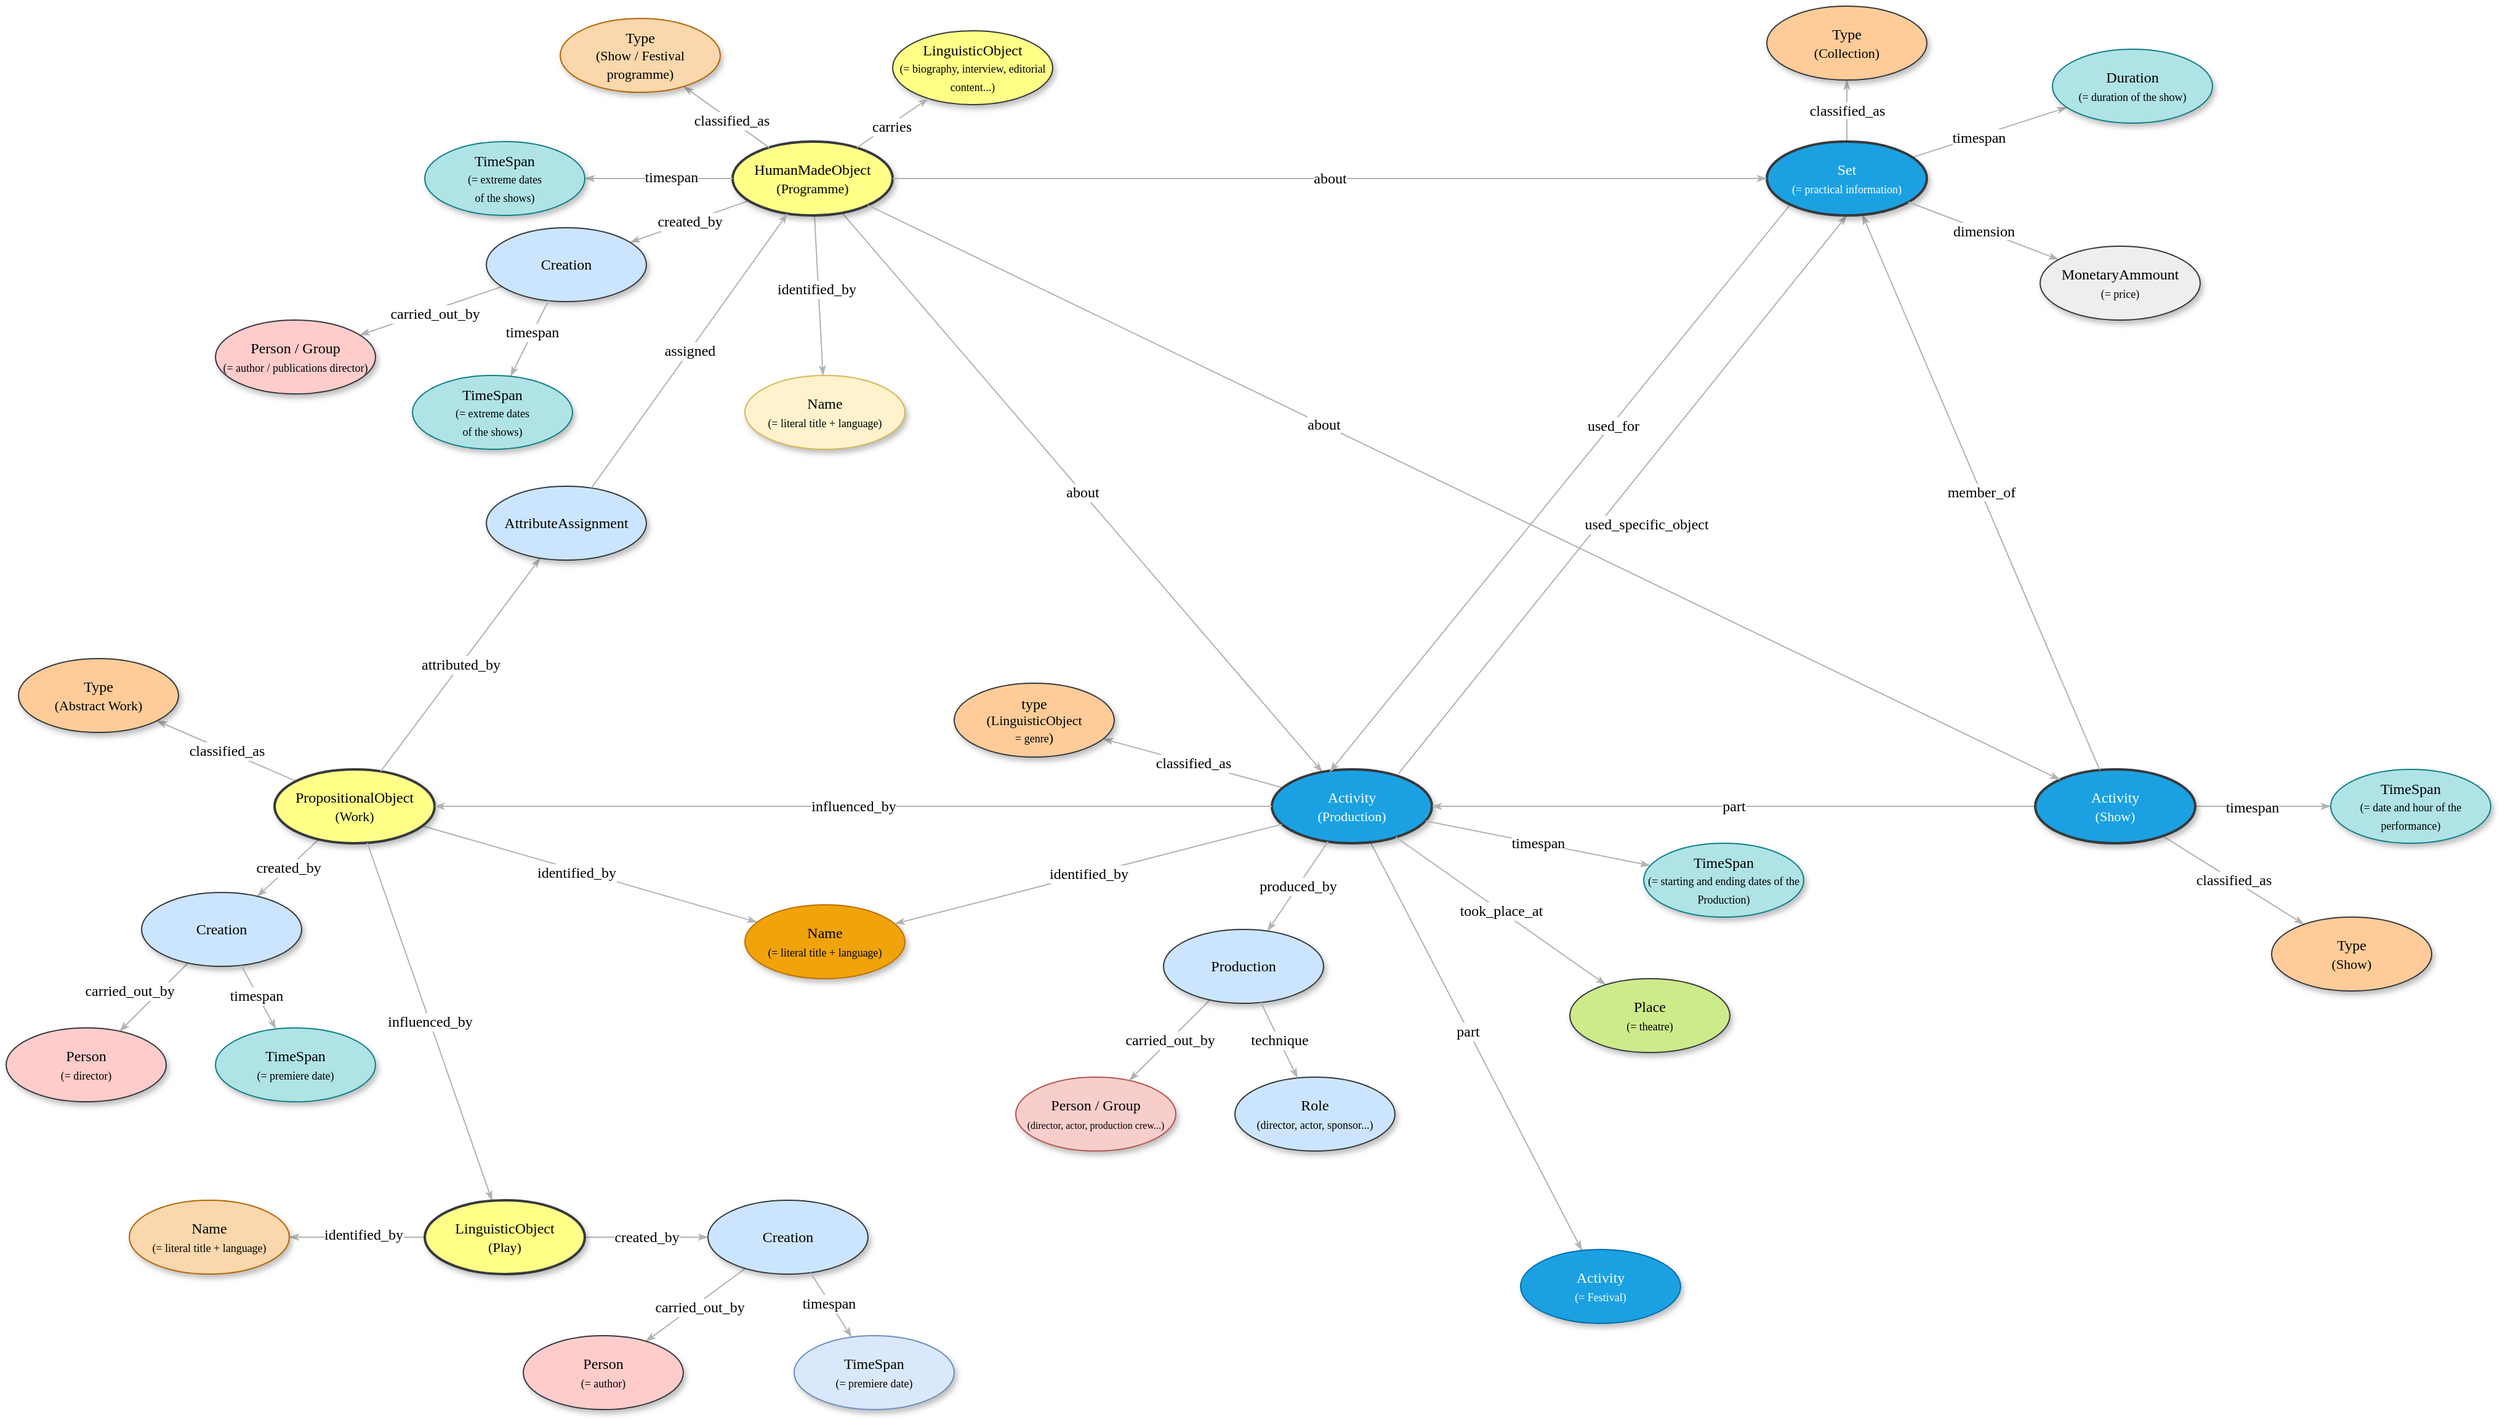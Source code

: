 <mxfile version="27.0.9">
  <diagram name="Page-1" id="I1qVu183hGC_iuVQ6kgP">
    <mxGraphModel dx="1426" dy="859" grid="1" gridSize="10" guides="1" tooltips="1" connect="1" arrows="1" fold="1" page="1" pageScale="1" pageWidth="2336" pageHeight="1654" math="0" shadow="0">
      <root>
        <mxCell id="0" />
        <mxCell id="1" parent="0" />
        <mxCell id="SjXOArpb8AO9h-SlpNLg-1" style="edgeStyle=none;rounded=1;html=1;labelBackgroundColor=#FFFFFF;startArrow=none;startFill=0;startSize=5;endArrow=classicThin;endFill=1;endSize=5;jettySize=auto;orthogonalLoop=1;strokeColor=#B3B3B3;strokeWidth=1;fontFamily=Verdana;fontSize=12" parent="1" source="SjXOArpb8AO9h-SlpNLg-5" target="SjXOArpb8AO9h-SlpNLg-6" edge="1">
          <mxGeometry relative="1" as="geometry" />
        </mxCell>
        <mxCell id="SjXOArpb8AO9h-SlpNLg-2" value="&lt;font style=&quot;font-size: 12px;&quot; face=&quot;Verdana&quot;&gt;identified_by&lt;/font&gt;" style="edgeLabel;html=1;align=center;verticalAlign=middle;resizable=0;points=[];labelBackgroundColor=#FFFFFF;" parent="SjXOArpb8AO9h-SlpNLg-1" vertex="1" connectable="0">
          <mxGeometry x="-0.08" y="-2" relative="1" as="geometry">
            <mxPoint as="offset" />
          </mxGeometry>
        </mxCell>
        <mxCell id="SjXOArpb8AO9h-SlpNLg-3" value="classified_as" style="edgeStyle=none;rounded=1;html=1;labelBackgroundColor=#FFFFFF;startArrow=none;startFill=0;startSize=5;endArrow=classicThin;endFill=1;endSize=5;jettySize=auto;orthogonalLoop=1;strokeColor=#B3B3B3;strokeWidth=1;fontFamily=Verdana;fontSize=12" parent="1" source="SjXOArpb8AO9h-SlpNLg-5" target="SjXOArpb8AO9h-SlpNLg-13" edge="1">
          <mxGeometry relative="1" as="geometry" />
        </mxCell>
        <mxCell id="SjXOArpb8AO9h-SlpNLg-4" value="created_by" style="edgeStyle=none;rounded=1;html=1;labelBackgroundColor=#FFFFFF;startArrow=none;startFill=0;startSize=5;endArrow=classicThin;endFill=1;endSize=5;jettySize=auto;orthogonalLoop=1;strokeColor=#B3B3B3;strokeWidth=1;fontFamily=Verdana;fontSize=12" parent="1" source="SjXOArpb8AO9h-SlpNLg-5" target="SjXOArpb8AO9h-SlpNLg-9" edge="1">
          <mxGeometry relative="1" as="geometry" />
        </mxCell>
        <mxCell id="SjXOArpb8AO9h-SlpNLg-5" value="PropositionalObject&lt;div&gt;&lt;span style=&quot;font-size: 11px; background-color: initial;&quot;&gt;(W&lt;/span&gt;&lt;span style=&quot;font-size: 11px; background-color: initial;&quot;&gt;ork)&lt;/span&gt;&lt;/div&gt;" style="ellipse;whiteSpace=wrap;html=1;rounded=0;shadow=1;comic=0;labelBackgroundColor=none;strokeWidth=2;fontFamily=Verdana;fontSize=12;align=center;fillColor=#ffff88;strokeColor=#36393d;" parent="1" vertex="1">
          <mxGeometry x="238" y="710" width="130" height="60" as="geometry" />
        </mxCell>
        <mxCell id="SjXOArpb8AO9h-SlpNLg-6" value="&lt;span&gt;Name&lt;/span&gt;&lt;div&gt;&lt;span&gt;&lt;font style=&quot;font-size: 9px;&quot;&gt;(= literal title + language)&lt;/font&gt;&lt;/span&gt;&lt;/div&gt;" style="ellipse;whiteSpace=wrap;html=1;rounded=0;shadow=1;comic=0;labelBackgroundColor=none;strokeWidth=1;fontFamily=Verdana;fontSize=12;align=center;fillColor=#f0a30a;strokeColor=#BD7000;fontColor=#000000;" parent="1" vertex="1">
          <mxGeometry x="620" y="820" width="130" height="60" as="geometry" />
        </mxCell>
        <mxCell id="SjXOArpb8AO9h-SlpNLg-7" value="" style="edgeStyle=none;rounded=1;html=1;labelBackgroundColor=none;startArrow=none;startFill=0;startSize=5;endArrow=classicThin;endFill=1;endSize=5;jettySize=auto;orthogonalLoop=1;strokeColor=#B3B3B3;strokeWidth=1;fontFamily=Verdana;fontSize=12" parent="1" source="SjXOArpb8AO9h-SlpNLg-9" target="SjXOArpb8AO9h-SlpNLg-11" edge="1">
          <mxGeometry relative="1" as="geometry" />
        </mxCell>
        <mxCell id="SjXOArpb8AO9h-SlpNLg-8" value="&lt;font face=&quot;Verdana&quot; style=&quot;font-size: 12px;&quot;&gt;carried_out&lt;/font&gt;&lt;span style=&quot;font-size: 12px; font-family: Verdana; background-color: light-dark(#ffffff, var(--ge-dark-color, #121212)); color: light-dark(rgb(0, 0, 0), rgb(255, 255, 255));&quot;&gt;_by&lt;/span&gt;" style="edgeLabel;html=1;align=center;verticalAlign=middle;resizable=0;points=[];" parent="SjXOArpb8AO9h-SlpNLg-7" vertex="1" connectable="0">
          <mxGeometry x="-0.064" relative="1" as="geometry">
            <mxPoint x="-22" y="-3" as="offset" />
          </mxGeometry>
        </mxCell>
        <mxCell id="SjXOArpb8AO9h-SlpNLg-9" value="&lt;span&gt;Creation&lt;/span&gt;" style="ellipse;whiteSpace=wrap;html=1;rounded=0;shadow=1;comic=0;labelBackgroundColor=none;strokeWidth=1;fontFamily=Verdana;fontSize=12;align=center;fillColor=#cce5ff;strokeColor=#36393d;" parent="1" vertex="1">
          <mxGeometry x="130" y="810" width="130" height="60" as="geometry" />
        </mxCell>
        <mxCell id="SjXOArpb8AO9h-SlpNLg-11" value="&lt;span&gt;Person&lt;/span&gt;&lt;div&gt;&lt;span&gt;&lt;font style=&quot;font-size: 9px;&quot;&gt;(= director)&lt;/font&gt;&lt;/span&gt;&lt;/div&gt;" style="ellipse;whiteSpace=wrap;html=1;rounded=0;shadow=1;comic=0;labelBackgroundColor=none;strokeWidth=1;fontFamily=Verdana;fontSize=12;align=center;fillColor=#ffcccc;strokeColor=#36393d;" parent="1" vertex="1">
          <mxGeometry x="20" y="920" width="130" height="60" as="geometry" />
        </mxCell>
        <mxCell id="SjXOArpb8AO9h-SlpNLg-13" value="Type&lt;div&gt;&lt;font style=&quot;font-size: 11px;&quot;&gt;(Abstract Work)&lt;/font&gt;&lt;/div&gt;" style="ellipse;whiteSpace=wrap;html=1;rounded=0;shadow=1;comic=0;labelBackgroundColor=none;strokeWidth=1;fontFamily=Verdana;fontSize=12;align=center;fillColor=#ffcc99;strokeColor=#36393d;" parent="1" vertex="1">
          <mxGeometry x="30" y="620" width="130" height="60" as="geometry" />
        </mxCell>
        <mxCell id="SjXOArpb8AO9h-SlpNLg-14" value="" style="edgeStyle=none;rounded=1;html=1;labelBackgroundColor=#FFFFFF;startArrow=none;startFill=0;startSize=5;endArrow=classicThin;endFill=1;endSize=5;jettySize=auto;orthogonalLoop=1;strokeColor=#B3B3B3;strokeWidth=1;fontFamily=Verdana;fontSize=12;" parent="1" source="SjXOArpb8AO9h-SlpNLg-9" target="SjXOArpb8AO9h-SlpNLg-16" edge="1">
          <mxGeometry relative="1" as="geometry">
            <mxPoint x="686" y="715" as="sourcePoint" />
          </mxGeometry>
        </mxCell>
        <mxCell id="SjXOArpb8AO9h-SlpNLg-15" value="&lt;font style=&quot;font-size: 12px;&quot; face=&quot;Verdana&quot;&gt;timespan&lt;/font&gt;" style="edgeLabel;html=1;align=center;verticalAlign=middle;resizable=0;points=[];labelBackgroundColor=#FFFFFF;" parent="SjXOArpb8AO9h-SlpNLg-14" vertex="1" connectable="0">
          <mxGeometry x="-0.103" y="-1" relative="1" as="geometry">
            <mxPoint y="1" as="offset" />
          </mxGeometry>
        </mxCell>
        <mxCell id="SjXOArpb8AO9h-SlpNLg-16" value="&lt;span&gt;TimeSpan&lt;/span&gt;&lt;div&gt;&lt;span&gt;&lt;font style=&quot;font-size: 9px;&quot;&gt;(= premiere date)&lt;/font&gt;&lt;/span&gt;&lt;/div&gt;" style="ellipse;whiteSpace=wrap;html=1;rounded=0;shadow=1;comic=0;labelBackgroundColor=none;strokeWidth=1;fontFamily=Verdana;fontSize=12;align=center;fillColor=#b0e3e6;strokeColor=#0e8088;" parent="1" vertex="1">
          <mxGeometry x="190" y="920" width="130" height="60" as="geometry" />
        </mxCell>
        <mxCell id="SjXOArpb8AO9h-SlpNLg-18" value="attributed_by" style="edgeStyle=none;rounded=1;html=1;labelBackgroundColor=#FFFFFF;startArrow=none;startFill=0;startSize=5;endArrow=classicThin;endFill=1;endSize=5;jettySize=auto;orthogonalLoop=1;strokeColor=#B3B3B3;strokeWidth=1;fontFamily=Verdana;fontSize=12" parent="1" source="SjXOArpb8AO9h-SlpNLg-5" target="SjXOArpb8AO9h-SlpNLg-113" edge="1">
          <mxGeometry relative="1" as="geometry">
            <mxPoint x="370" y="750" as="sourcePoint" />
            <mxPoint x="486" y="720" as="targetPoint" />
          </mxGeometry>
        </mxCell>
        <mxCell id="SjXOArpb8AO9h-SlpNLg-20" value="about" style="edgeStyle=none;rounded=1;html=1;labelBackgroundColor=#FFFFFF;startArrow=none;startFill=0;startSize=5;endArrow=classicThin;endFill=1;endSize=5;jettySize=auto;orthogonalLoop=1;strokeColor=#B3B3B3;strokeWidth=1;fontFamily=Verdana;fontSize=12" parent="1" source="SjXOArpb8AO9h-SlpNLg-89" target="SjXOArpb8AO9h-SlpNLg-27" edge="1">
          <mxGeometry relative="1" as="geometry">
            <mxPoint x="921.978" y="531.945" as="sourcePoint" />
            <mxPoint x="536.492" y="546.244" as="targetPoint" />
          </mxGeometry>
        </mxCell>
        <mxCell id="SjXOArpb8AO9h-SlpNLg-22" value="influen&lt;span style=&quot;background-color: light-dark(rgb(255, 255, 255), rgb(18, 18, 18)); color: light-dark(rgb(0, 0, 0), rgb(255, 255, 255));&quot;&gt;ced_by&lt;/span&gt;" style="edgeStyle=none;rounded=1;html=1;labelBackgroundColor=#FFFFFF;startArrow=none;startFill=0;startSize=5;endArrow=classicThin;endFill=1;endSize=5;jettySize=auto;orthogonalLoop=1;strokeColor=#B3B3B3;strokeWidth=1;fontFamily=Verdana;fontSize=12" parent="1" source="SjXOArpb8AO9h-SlpNLg-5" target="SjXOArpb8AO9h-SlpNLg-104" edge="1">
          <mxGeometry relative="1" as="geometry">
            <mxPoint x="313" y="795" as="sourcePoint" />
            <mxPoint x="599.166" y="964.385" as="targetPoint" />
          </mxGeometry>
        </mxCell>
        <mxCell id="SjXOArpb8AO9h-SlpNLg-23" style="edgeStyle=none;rounded=1;html=1;labelBackgroundColor=#FFFFFF;startArrow=none;startFill=0;startSize=5;endArrow=classicThin;endFill=1;endSize=5;jettySize=auto;orthogonalLoop=1;strokeColor=#B3B3B3;strokeWidth=1;fontFamily=Verdana;fontSize=12" parent="1" source="SjXOArpb8AO9h-SlpNLg-27" target="SjXOArpb8AO9h-SlpNLg-30" edge="1">
          <mxGeometry relative="1" as="geometry" />
        </mxCell>
        <mxCell id="SjXOArpb8AO9h-SlpNLg-24" value="&lt;font style=&quot;font-size: 12px;&quot; face=&quot;Verdana&quot;&gt;part&lt;/font&gt;" style="edgeLabel;html=1;align=center;verticalAlign=middle;resizable=0;points=[];labelBackgroundColor=#FFFFFF;" parent="SjXOArpb8AO9h-SlpNLg-23" vertex="1" connectable="0">
          <mxGeometry x="-0.08" y="-1" relative="1" as="geometry">
            <mxPoint as="offset" />
          </mxGeometry>
        </mxCell>
        <mxCell id="SjXOArpb8AO9h-SlpNLg-25" value="&lt;span style=&quot;background-color: rgb(255, 255, 255);&quot;&gt;classified_as&lt;/span&gt;" style="edgeStyle=none;rounded=1;html=1;labelBackgroundColor=#FFFFFF;startArrow=none;startFill=0;startSize=5;endArrow=classicThin;endFill=1;endSize=5;jettySize=auto;orthogonalLoop=1;strokeColor=#B3B3B3;strokeWidth=1;fontFamily=Verdana;fontSize=12" parent="1" source="SjXOArpb8AO9h-SlpNLg-27" target="SjXOArpb8AO9h-SlpNLg-39" edge="1">
          <mxGeometry relative="1" as="geometry" />
        </mxCell>
        <mxCell id="SjXOArpb8AO9h-SlpNLg-27" value="&lt;div&gt;Activity&lt;/div&gt;&lt;div&gt;&lt;font style=&quot;font-size: 11px;&quot;&gt;(Production)&lt;/font&gt;&lt;/div&gt;" style="ellipse;whiteSpace=wrap;html=1;rounded=0;shadow=1;comic=0;labelBackgroundColor=none;strokeWidth=2;fontFamily=Verdana;fontSize=12;align=center;fillColor=#1ba1e2;strokeColor=#36393D;fontColor=#ffffff;" parent="1" vertex="1">
          <mxGeometry x="1048" y="710" width="130" height="60" as="geometry" />
        </mxCell>
        <mxCell id="SjXOArpb8AO9h-SlpNLg-28" value="took_place_at" style="edgeStyle=none;rounded=1;html=1;labelBackgroundColor=#FFFFFF;startArrow=none;startFill=0;startSize=5;endArrow=classicThin;endFill=1;endSize=5;jettySize=auto;orthogonalLoop=1;strokeColor=#B3B3B3;strokeWidth=1;fontFamily=Verdana;fontSize=12" parent="1" source="SjXOArpb8AO9h-SlpNLg-27" target="SjXOArpb8AO9h-SlpNLg-36" edge="1">
          <mxGeometry relative="1" as="geometry" />
        </mxCell>
        <mxCell id="SjXOArpb8AO9h-SlpNLg-29" value="timespan" style="edgeStyle=none;rounded=1;html=1;labelBackgroundColor=#FFFFFF;startArrow=none;startFill=0;startSize=5;endArrow=classicThin;endFill=1;endSize=5;jettySize=auto;orthogonalLoop=1;strokeColor=#B3B3B3;strokeWidth=1;fontFamily=Verdana;fontSize=12" parent="1" source="SjXOArpb8AO9h-SlpNLg-27" target="SjXOArpb8AO9h-SlpNLg-35" edge="1">
          <mxGeometry relative="1" as="geometry" />
        </mxCell>
        <mxCell id="SjXOArpb8AO9h-SlpNLg-30" value="&lt;span&gt;Activity&lt;/span&gt;&lt;div&gt;&lt;span&gt;&lt;font style=&quot;font-size: 9px;&quot;&gt;(= Festival)&lt;/font&gt;&lt;/span&gt;&lt;/div&gt;" style="ellipse;whiteSpace=wrap;html=1;rounded=0;shadow=1;comic=0;labelBackgroundColor=none;strokeWidth=1;fontFamily=Verdana;fontSize=12;align=center;fillColor=#1ba1e2;strokeColor=#006EAF;fontColor=#ffffff;" parent="1" vertex="1">
          <mxGeometry x="1250" y="1100" width="130" height="60" as="geometry" />
        </mxCell>
        <mxCell id="SjXOArpb8AO9h-SlpNLg-31" value="carried_out_by" style="edgeStyle=none;rounded=1;html=1;labelBackgroundColor=#FFFFFF;startArrow=none;startFill=0;startSize=5;endArrow=classicThin;endFill=1;endSize=5;jettySize=auto;orthogonalLoop=1;strokeColor=#B3B3B3;strokeWidth=1;fontFamily=Verdana;fontSize=12" parent="1" source="SjXOArpb8AO9h-SlpNLg-46" target="SjXOArpb8AO9h-SlpNLg-33" edge="1">
          <mxGeometry relative="1" as="geometry">
            <mxPoint x="1488" y="850" as="sourcePoint" />
          </mxGeometry>
        </mxCell>
        <mxCell id="SjXOArpb8AO9h-SlpNLg-33" value="&lt;span&gt;Person / Group&lt;/span&gt;&lt;div&gt;&lt;span&gt;&lt;font style=&quot;font-size: 8px;&quot;&gt;(director, actor, production crew...)&lt;/font&gt;&lt;/span&gt;&lt;/div&gt;" style="ellipse;whiteSpace=wrap;html=1;rounded=0;shadow=1;comic=0;labelBackgroundColor=none;strokeWidth=1;fontFamily=Verdana;fontSize=12;align=center;fillColor=#f8cecc;strokeColor=#b85450;" parent="1" vertex="1">
          <mxGeometry x="840" y="960" width="130" height="60" as="geometry" />
        </mxCell>
        <mxCell id="SjXOArpb8AO9h-SlpNLg-34" value="used_specific_object" style="edgeStyle=none;rounded=1;html=1;labelBackgroundColor=#FFFFFF;startArrow=none;startFill=0;startSize=5;endArrow=classicThin;endFill=1;endSize=5;jettySize=auto;orthogonalLoop=1;strokeColor=#B3B3B3;strokeWidth=1;fontFamily=Verdana;fontSize=12;exitX=0.792;exitY=0.056;exitDx=0;exitDy=0;entryX=0.5;entryY=1;entryDx=0;entryDy=0;exitPerimeter=0;" parent="1" source="SjXOArpb8AO9h-SlpNLg-27" target="SjXOArpb8AO9h-SlpNLg-73" edge="1">
          <mxGeometry x="-0.027" y="-30" relative="1" as="geometry">
            <mxPoint x="1160" y="670" as="sourcePoint" />
            <mxPoint x="1520" y="330" as="targetPoint" />
            <mxPoint as="offset" />
          </mxGeometry>
        </mxCell>
        <mxCell id="SjXOArpb8AO9h-SlpNLg-35" value="&lt;span&gt;TimeSpan&lt;/span&gt;&lt;div&gt;&lt;span&gt;&lt;font style=&quot;font-size: 9px;&quot;&gt;(= starting and ending dates of the Production)&lt;/font&gt;&lt;/span&gt;&lt;/div&gt;" style="ellipse;whiteSpace=wrap;html=1;rounded=0;shadow=1;comic=0;labelBackgroundColor=none;strokeWidth=1;fontFamily=Verdana;fontSize=12;align=center;fillColor=#b0e3e6;strokeColor=#0e8088;" parent="1" vertex="1">
          <mxGeometry x="1350" y="770" width="130" height="60" as="geometry" />
        </mxCell>
        <mxCell id="SjXOArpb8AO9h-SlpNLg-36" value="&lt;span&gt;Place&lt;/span&gt;&lt;div&gt;&lt;span&gt;&lt;font style=&quot;font-size: 9px;&quot;&gt;(= theatre)&lt;/font&gt;&lt;/span&gt;&lt;/div&gt;" style="ellipse;whiteSpace=wrap;html=1;rounded=0;shadow=1;comic=0;labelBackgroundColor=none;strokeWidth=1;fontFamily=Verdana;fontSize=12;align=center;fillColor=#cdeb8b;strokeColor=#36393d;" parent="1" vertex="1">
          <mxGeometry x="1290" y="880" width="130" height="60" as="geometry" />
        </mxCell>
        <mxCell id="SjXOArpb8AO9h-SlpNLg-38" value="influenced_by" style="edgeStyle=none;rounded=1;html=1;labelBackgroundColor=#FFFFFF;startArrow=none;startFill=0;startSize=5;endArrow=classicThin;endFill=1;endSize=5;jettySize=auto;orthogonalLoop=1;strokeColor=#B3B3B3;strokeWidth=1;fontFamily=Verdana;fontSize=12" parent="1" source="SjXOArpb8AO9h-SlpNLg-27" target="SjXOArpb8AO9h-SlpNLg-5" edge="1">
          <mxGeometry relative="1" as="geometry">
            <mxPoint x="928" y="770" as="targetPoint" />
          </mxGeometry>
        </mxCell>
        <mxCell id="SjXOArpb8AO9h-SlpNLg-39" value="type&lt;div style=&quot;font-size: 11px;&quot;&gt;(&lt;font style=&quot;font-size: 11px;&quot;&gt;LinguisticObject&lt;/font&gt;&lt;/div&gt;&lt;div style=&quot;&quot;&gt;&lt;font style=&quot;font-size: 9px;&quot;&gt; = genre&lt;/font&gt;&lt;span style=&quot;font-size: 11px;&quot;&gt;)&lt;/span&gt;&lt;/div&gt;" style="ellipse;whiteSpace=wrap;html=1;rounded=0;shadow=1;comic=0;labelBackgroundColor=none;strokeWidth=1;fontFamily=Verdana;fontSize=12;align=center;rotation=0;fillColor=#ffcc99;strokeColor=#36393d;" parent="1" vertex="1">
          <mxGeometry x="790" y="640" width="130" height="60" as="geometry" />
        </mxCell>
        <mxCell id="SjXOArpb8AO9h-SlpNLg-40" value="identified_by" style="edgeStyle=none;rounded=1;html=1;labelBackgroundColor=#FFFFFF;startArrow=none;startFill=0;startSize=5;endArrow=classicThin;endFill=1;endSize=5;jettySize=auto;orthogonalLoop=1;strokeColor=#B3B3B3;strokeWidth=1;fontFamily=Verdana;fontSize=12" parent="1" source="SjXOArpb8AO9h-SlpNLg-27" target="SjXOArpb8AO9h-SlpNLg-6" edge="1">
          <mxGeometry relative="1" as="geometry">
            <mxPoint x="902.676" y="896.237" as="targetPoint" />
          </mxGeometry>
        </mxCell>
        <mxCell id="SjXOArpb8AO9h-SlpNLg-45" value="produced_by" style="edgeStyle=none;rounded=1;html=1;labelBackgroundColor=#FFFFFF;startArrow=none;startFill=0;startSize=5;endArrow=classicThin;endFill=1;endSize=5;jettySize=auto;orthogonalLoop=1;strokeColor=#B3B3B3;strokeWidth=1;fontFamily=Verdana;fontSize=12" parent="1" source="SjXOArpb8AO9h-SlpNLg-27" target="SjXOArpb8AO9h-SlpNLg-46" edge="1">
          <mxGeometry relative="1" as="geometry">
            <mxPoint x="1309.937" y="394.997" as="sourcePoint" />
          </mxGeometry>
        </mxCell>
        <mxCell id="SjXOArpb8AO9h-SlpNLg-46" value="&lt;span&gt;Production&lt;/span&gt;" style="ellipse;whiteSpace=wrap;html=1;rounded=0;shadow=1;comic=0;labelBackgroundColor=none;strokeWidth=1;fontFamily=Verdana;fontSize=12;align=center;fillColor=#cce5ff;strokeColor=#36393d;" parent="1" vertex="1">
          <mxGeometry x="960" y="840" width="130" height="60" as="geometry" />
        </mxCell>
        <mxCell id="SjXOArpb8AO9h-SlpNLg-47" value="&lt;span&gt;Role&lt;/span&gt;&lt;div&gt;&lt;span&gt;&lt;font style=&quot;font-size: 9px;&quot;&gt;(director, actor, sponsor...)&lt;/font&gt;&lt;/span&gt;&lt;/div&gt;" style="ellipse;whiteSpace=wrap;html=1;rounded=0;shadow=1;comic=0;labelBackgroundColor=none;strokeWidth=1;fontFamily=Verdana;fontSize=12;align=center;fillColor=#cce5ff;strokeColor=#36393d;" parent="1" vertex="1">
          <mxGeometry x="1018" y="960" width="130" height="60" as="geometry" />
        </mxCell>
        <mxCell id="SjXOArpb8AO9h-SlpNLg-48" value="technique" style="edgeStyle=none;rounded=1;html=1;labelBackgroundColor=#FFFFFF;startArrow=none;startFill=0;startSize=5;endArrow=classicThin;endFill=1;endSize=5;jettySize=auto;orthogonalLoop=1;strokeColor=#B3B3B3;strokeWidth=1;fontFamily=Verdana;fontSize=12" parent="1" source="SjXOArpb8AO9h-SlpNLg-46" target="SjXOArpb8AO9h-SlpNLg-47" edge="1">
          <mxGeometry relative="1" as="geometry">
            <mxPoint x="1337" y="886" as="sourcePoint" />
            <mxPoint x="1429" y="954" as="targetPoint" />
          </mxGeometry>
        </mxCell>
        <mxCell id="SjXOArpb8AO9h-SlpNLg-52" style="edgeStyle=none;rounded=1;html=1;labelBackgroundColor=none;startArrow=none;startFill=0;startSize=5;endArrow=classicThin;endFill=1;endSize=5;jettySize=auto;orthogonalLoop=1;strokeColor=#B3B3B3;strokeWidth=1;fontFamily=Verdana;fontSize=12" parent="1" source="SjXOArpb8AO9h-SlpNLg-56" target="SjXOArpb8AO9h-SlpNLg-57" edge="1">
          <mxGeometry relative="1" as="geometry" />
        </mxCell>
        <mxCell id="SjXOArpb8AO9h-SlpNLg-53" value="&lt;font face=&quot;Verdana&quot; style=&quot;font-size: 12px; background-color: rgb(255, 255, 255);&quot;&gt;timespan&lt;/font&gt;" style="edgeLabel;html=1;align=center;verticalAlign=middle;resizable=0;points=[];" parent="SjXOArpb8AO9h-SlpNLg-52" vertex="1" connectable="0">
          <mxGeometry x="-0.16" y="-1" relative="1" as="geometry">
            <mxPoint as="offset" />
          </mxGeometry>
        </mxCell>
        <mxCell id="SjXOArpb8AO9h-SlpNLg-54" value="&lt;span style=&quot;background-color: rgb(255, 255, 255);&quot;&gt;part&lt;/span&gt;" style="edgeStyle=none;rounded=1;html=1;labelBackgroundColor=none;startArrow=none;startFill=0;startSize=5;endArrow=classicThin;endFill=1;endSize=5;jettySize=auto;orthogonalLoop=1;strokeColor=#B3B3B3;strokeWidth=1;fontFamily=Verdana;fontSize=12" parent="1" source="SjXOArpb8AO9h-SlpNLg-56" target="SjXOArpb8AO9h-SlpNLg-27" edge="1">
          <mxGeometry relative="1" as="geometry">
            <mxPoint x="1818" y="790" as="targetPoint" />
          </mxGeometry>
        </mxCell>
        <mxCell id="SjXOArpb8AO9h-SlpNLg-55" value="&lt;span style=&quot;background-color: rgb(255, 255, 255);&quot;&gt;classified_as&lt;/span&gt;" style="edgeStyle=none;rounded=1;html=1;labelBackgroundColor=none;startArrow=none;startFill=0;startSize=5;endArrow=classicThin;endFill=1;endSize=5;jettySize=auto;orthogonalLoop=1;strokeColor=#B3B3B3;strokeWidth=1;fontFamily=Verdana;fontSize=12" parent="1" source="SjXOArpb8AO9h-SlpNLg-56" target="SjXOArpb8AO9h-SlpNLg-58" edge="1">
          <mxGeometry relative="1" as="geometry" />
        </mxCell>
        <mxCell id="SjXOArpb8AO9h-SlpNLg-56" value="Activity&lt;div&gt;&lt;font style=&quot;font-size: 11px;&quot;&gt;(Show)&lt;/font&gt;&lt;/div&gt;" style="ellipse;whiteSpace=wrap;html=1;rounded=0;shadow=1;comic=0;labelBackgroundColor=none;strokeWidth=2;fontFamily=Verdana;fontSize=12;align=center;fillColor=#1ba1e2;fontColor=#ffffff;strokeColor=#36393D;" parent="1" vertex="1">
          <mxGeometry x="1668" y="710" width="130" height="60" as="geometry" />
        </mxCell>
        <mxCell id="SjXOArpb8AO9h-SlpNLg-57" value="&lt;span&gt;TimeSpan&lt;/span&gt;&lt;div&gt;&lt;span&gt;&lt;font style=&quot;font-size: 9px;&quot;&gt;(= date and hour of the performance)&lt;/font&gt;&lt;/span&gt;&lt;/div&gt;" style="ellipse;whiteSpace=wrap;html=1;rounded=0;shadow=1;comic=0;labelBackgroundColor=none;strokeWidth=1;fontFamily=Verdana;fontSize=12;align=center;fillColor=#b0e3e6;strokeColor=#0e8088;" parent="1" vertex="1">
          <mxGeometry x="1908" y="710" width="130" height="60" as="geometry" />
        </mxCell>
        <mxCell id="SjXOArpb8AO9h-SlpNLg-58" value="&lt;span&gt;Type&lt;/span&gt;&lt;div&gt;&lt;span&gt;&lt;font style=&quot;font-size: 11px;&quot;&gt;(Show)&lt;/font&gt;&lt;/span&gt;&lt;/div&gt;" style="ellipse;whiteSpace=wrap;html=1;rounded=0;shadow=1;comic=0;labelBackgroundColor=none;strokeWidth=1;fontFamily=Verdana;fontSize=12;align=center;fillColor=#ffcc99;strokeColor=#36393d;" parent="1" vertex="1">
          <mxGeometry x="1860" y="830" width="130" height="60" as="geometry" />
        </mxCell>
        <mxCell id="SjXOArpb8AO9h-SlpNLg-60" value="&lt;span style=&quot;background-color: rgb(255, 255, 255);&quot;&gt;member_of&lt;/span&gt;" style="edgeStyle=none;rounded=1;html=1;labelBackgroundColor=none;startArrow=none;startFill=0;startSize=5;endArrow=classicThin;endFill=1;endSize=5;jettySize=auto;orthogonalLoop=1;strokeColor=#B3B3B3;strokeWidth=1;fontFamily=Verdana;fontSize=12" parent="1" source="SjXOArpb8AO9h-SlpNLg-56" target="SjXOArpb8AO9h-SlpNLg-73" edge="1">
          <mxGeometry relative="1" as="geometry">
            <mxPoint x="1770" y="610" as="sourcePoint" />
            <mxPoint x="1695.139" y="633.597" as="targetPoint" />
          </mxGeometry>
        </mxCell>
        <mxCell id="SjXOArpb8AO9h-SlpNLg-69" style="edgeStyle=none;rounded=1;html=1;labelBackgroundColor=none;startArrow=none;startFill=0;startSize=5;endArrow=classicThin;endFill=1;endSize=5;jettySize=auto;orthogonalLoop=1;strokeColor=#B3B3B3;strokeWidth=1;fontFamily=Verdana;fontSize=12" parent="1" source="SjXOArpb8AO9h-SlpNLg-73" target="SjXOArpb8AO9h-SlpNLg-74" edge="1">
          <mxGeometry relative="1" as="geometry" />
        </mxCell>
        <mxCell id="SjXOArpb8AO9h-SlpNLg-70" value="&lt;font face=&quot;Verdana&quot; style=&quot;font-size: 12px; background-color: rgb(255, 255, 255);&quot;&gt;timespan&lt;/font&gt;" style="edgeLabel;html=1;align=center;verticalAlign=middle;resizable=0;points=[];" parent="SjXOArpb8AO9h-SlpNLg-69" vertex="1" connectable="0">
          <mxGeometry x="-0.16" y="-1" relative="1" as="geometry">
            <mxPoint as="offset" />
          </mxGeometry>
        </mxCell>
        <mxCell id="SjXOArpb8AO9h-SlpNLg-71" value="&lt;span style=&quot;background-color: rgb(255, 255, 255);&quot;&gt;used_for&lt;/span&gt;" style="edgeStyle=none;rounded=1;html=1;labelBackgroundColor=none;startArrow=none;startFill=0;startSize=5;endArrow=classicThin;endFill=1;endSize=5;jettySize=auto;orthogonalLoop=1;strokeColor=#B3B3B3;strokeWidth=1;fontFamily=Verdana;fontSize=12;entryX=0.362;entryY=0.033;entryDx=0;entryDy=0;entryPerimeter=0;exitX=0;exitY=1;exitDx=0;exitDy=0;" parent="1" source="SjXOArpb8AO9h-SlpNLg-73" target="SjXOArpb8AO9h-SlpNLg-27" edge="1">
          <mxGeometry x="-0.224" y="1" relative="1" as="geometry">
            <mxPoint x="1214.465" y="396.162" as="targetPoint" />
            <mxPoint as="offset" />
          </mxGeometry>
        </mxCell>
        <mxCell id="SjXOArpb8AO9h-SlpNLg-72" value="&lt;span style=&quot;background-color: rgb(255, 255, 255);&quot;&gt;classified_as&lt;/span&gt;" style="edgeStyle=none;rounded=1;html=1;labelBackgroundColor=none;startArrow=none;startFill=0;startSize=5;endArrow=classicThin;endFill=1;endSize=5;jettySize=auto;orthogonalLoop=1;strokeColor=#B3B3B3;strokeWidth=1;fontFamily=Verdana;fontSize=12" parent="1" source="SjXOArpb8AO9h-SlpNLg-73" target="SjXOArpb8AO9h-SlpNLg-75" edge="1">
          <mxGeometry relative="1" as="geometry" />
        </mxCell>
        <mxCell id="SjXOArpb8AO9h-SlpNLg-73" value="&lt;span&gt;&lt;font style=&quot;color: rgb(255, 255, 255);&quot;&gt;Set&lt;/font&gt;&lt;/span&gt;&lt;div style=&quot;color: rgb(0, 0, 0);&quot;&gt;&lt;font style=&quot;font-size: 9px; color: rgb(255, 255, 255);&quot;&gt;(= practical information&lt;/font&gt;&lt;span style=&quot;color: light-dark(rgb(255, 255, 255), rgb(18, 18, 18)); font-size: 9px; background-color: transparent;&quot;&gt;)&lt;/span&gt;&lt;/div&gt;" style="ellipse;whiteSpace=wrap;html=1;rounded=0;shadow=1;comic=0;labelBackgroundColor=none;strokeWidth=2;fontFamily=Verdana;fontSize=12;align=center;fillColor=#1ba1e2;fontColor=#ffffff;strokeColor=#36393D;" parent="1" vertex="1">
          <mxGeometry x="1450" y="200" width="130" height="60" as="geometry" />
        </mxCell>
        <mxCell id="SjXOArpb8AO9h-SlpNLg-74" value="&lt;span&gt;Duration&lt;/span&gt;&lt;div&gt;&lt;span&gt;&lt;font style=&quot;font-size: 9px;&quot;&gt;(= duration of the show)&lt;/font&gt;&lt;/span&gt;&lt;/div&gt;" style="ellipse;whiteSpace=wrap;html=1;rounded=0;shadow=1;comic=0;labelBackgroundColor=none;strokeWidth=1;fontFamily=Verdana;fontSize=12;align=center;fillColor=#b0e3e6;strokeColor=#0e8088;" parent="1" vertex="1">
          <mxGeometry x="1682" y="125" width="130" height="60" as="geometry" />
        </mxCell>
        <mxCell id="SjXOArpb8AO9h-SlpNLg-75" value="&lt;span&gt;Type&lt;/span&gt;&lt;div&gt;&lt;span&gt;&lt;font style=&quot;font-size: 11px;&quot;&gt;(Collection)&lt;/font&gt;&lt;/span&gt;&lt;/div&gt;" style="ellipse;whiteSpace=wrap;html=1;rounded=0;shadow=1;comic=0;labelBackgroundColor=none;strokeWidth=1;fontFamily=Verdana;fontSize=12;align=center;fillColor=#ffcc99;strokeColor=#36393d;" parent="1" vertex="1">
          <mxGeometry x="1450" y="90" width="130" height="60" as="geometry" />
        </mxCell>
        <mxCell id="SjXOArpb8AO9h-SlpNLg-77" value="&lt;span style=&quot;background-color: rgb(255, 255, 255);&quot;&gt;dimension&lt;/span&gt;" style="edgeStyle=none;rounded=1;html=1;labelBackgroundColor=none;startArrow=none;startFill=0;startSize=5;endArrow=classicThin;endFill=1;endSize=5;jettySize=auto;orthogonalLoop=1;strokeColor=#B3B3B3;strokeWidth=1;fontFamily=Verdana;fontSize=12" parent="1" source="SjXOArpb8AO9h-SlpNLg-73" target="SjXOArpb8AO9h-SlpNLg-78" edge="1">
          <mxGeometry relative="1" as="geometry">
            <mxPoint x="1460" y="-5" as="sourcePoint" />
          </mxGeometry>
        </mxCell>
        <mxCell id="SjXOArpb8AO9h-SlpNLg-78" value="&lt;span style=&quot;color: rgb(0, 0, 0);&quot;&gt;MonetaryAmmount&lt;/span&gt;&lt;div style=&quot;color: rgb(0, 0, 0);&quot;&gt;&lt;font style=&quot;font-size: 9px;&quot;&gt;(=&amp;nbsp;&lt;/font&gt;&lt;span style=&quot;font-size: 9px; background-color: transparent;&quot;&gt;price)&lt;/span&gt;&lt;/div&gt;" style="ellipse;whiteSpace=wrap;html=1;rounded=0;shadow=1;comic=0;labelBackgroundColor=none;strokeWidth=1;fontFamily=Verdana;fontSize=12;align=center;rotation=0;fillColor=#eeeeee;strokeColor=#36393d;" parent="1" vertex="1">
          <mxGeometry x="1672" y="285" width="130" height="60" as="geometry" />
        </mxCell>
        <mxCell id="SjXOArpb8AO9h-SlpNLg-86" style="edgeStyle=none;rounded=1;html=1;labelBackgroundColor=#FFFFFF;startArrow=none;startFill=0;startSize=5;endArrow=classicThin;endFill=1;endSize=5;jettySize=auto;orthogonalLoop=1;strokeColor=#B3B3B3;strokeWidth=1;fontFamily=Verdana;fontSize=12" parent="1" source="SjXOArpb8AO9h-SlpNLg-89" target="SjXOArpb8AO9h-SlpNLg-90" edge="1">
          <mxGeometry relative="1" as="geometry" />
        </mxCell>
        <mxCell id="SjXOArpb8AO9h-SlpNLg-87" value="&lt;font style=&quot;font-size: 12px;&quot; face=&quot;Verdana&quot;&gt;identified_by&lt;/font&gt;" style="edgeLabel;html=1;align=center;verticalAlign=middle;resizable=0;points=[];labelBackgroundColor=#FFFFFF;" parent="SjXOArpb8AO9h-SlpNLg-86" vertex="1" connectable="0">
          <mxGeometry x="-0.08" y="-2" relative="1" as="geometry">
            <mxPoint as="offset" />
          </mxGeometry>
        </mxCell>
        <mxCell id="SjXOArpb8AO9h-SlpNLg-88" value="created_by" style="edgeStyle=none;rounded=1;html=1;labelBackgroundColor=#FFFFFF;startArrow=none;startFill=0;startSize=5;endArrow=classicThin;endFill=1;endSize=5;jettySize=auto;orthogonalLoop=1;strokeColor=#B3B3B3;strokeWidth=1;fontFamily=Verdana;fontSize=12" parent="1" source="SjXOArpb8AO9h-SlpNLg-89" target="SjXOArpb8AO9h-SlpNLg-93" edge="1">
          <mxGeometry relative="1" as="geometry" />
        </mxCell>
        <mxCell id="SjXOArpb8AO9h-SlpNLg-89" value="&lt;div&gt;&lt;span style=&quot;background-color: initial;&quot;&gt;HumanMadeObject&lt;/span&gt;&lt;/div&gt;&lt;div&gt;&lt;span style=&quot;font-size: 11px; background-color: initial;&quot;&gt;(Programme&lt;/span&gt;&lt;span style=&quot;font-size: 11px; background-color: initial;&quot;&gt;)&lt;/span&gt;&lt;/div&gt;" style="ellipse;whiteSpace=wrap;html=1;rounded=0;shadow=1;comic=0;labelBackgroundColor=none;strokeWidth=2;fontFamily=Verdana;fontSize=12;align=center;fillColor=#ffff88;strokeColor=#36393d;" parent="1" vertex="1">
          <mxGeometry x="610" y="200" width="130" height="60" as="geometry" />
        </mxCell>
        <mxCell id="SjXOArpb8AO9h-SlpNLg-90" value="&lt;span&gt;Name&lt;/span&gt;&lt;div&gt;&lt;span&gt;&lt;font style=&quot;font-size: 9px;&quot;&gt;(= literal title + language)&lt;/font&gt;&lt;/span&gt;&lt;/div&gt;" style="ellipse;whiteSpace=wrap;html=1;rounded=0;shadow=1;comic=0;labelBackgroundColor=none;strokeWidth=1;fontFamily=Verdana;fontSize=12;align=center;fillColor=#fff2cc;strokeColor=#d6b656;" parent="1" vertex="1">
          <mxGeometry x="620" y="390" width="130" height="60" as="geometry" />
        </mxCell>
        <mxCell id="SjXOArpb8AO9h-SlpNLg-91" value="" style="edgeStyle=none;rounded=1;html=1;labelBackgroundColor=none;startArrow=none;startFill=0;startSize=5;endArrow=classicThin;endFill=1;endSize=5;jettySize=auto;orthogonalLoop=1;strokeColor=#B3B3B3;strokeWidth=1;fontFamily=Verdana;fontSize=12" parent="1" source="SjXOArpb8AO9h-SlpNLg-93" target="SjXOArpb8AO9h-SlpNLg-94" edge="1">
          <mxGeometry relative="1" as="geometry" />
        </mxCell>
        <mxCell id="SjXOArpb8AO9h-SlpNLg-92" value="&lt;font style=&quot;font-size: 12px;&quot; face=&quot;Verdana&quot;&gt;carried_out_by&lt;/font&gt;" style="edgeLabel;html=1;align=center;verticalAlign=middle;resizable=0;points=[];" parent="SjXOArpb8AO9h-SlpNLg-91" vertex="1" connectable="0">
          <mxGeometry x="-0.034" y="3" relative="1" as="geometry">
            <mxPoint as="offset" />
          </mxGeometry>
        </mxCell>
        <mxCell id="SjXOArpb8AO9h-SlpNLg-93" value="&lt;span&gt;Creation&lt;/span&gt;" style="ellipse;whiteSpace=wrap;html=1;rounded=0;shadow=1;comic=0;labelBackgroundColor=none;strokeWidth=1;fontFamily=Verdana;fontSize=12;align=center;fillColor=#cce5ff;strokeColor=#36393d;" parent="1" vertex="1">
          <mxGeometry x="410" y="270" width="130" height="60" as="geometry" />
        </mxCell>
        <mxCell id="SjXOArpb8AO9h-SlpNLg-94" value="&lt;span&gt;Person / Group&lt;/span&gt;&lt;div&gt;&lt;span&gt;&lt;font style=&quot;font-size: 9px;&quot;&gt;(= author / publications director)&lt;/font&gt;&lt;/span&gt;&lt;/div&gt;" style="ellipse;whiteSpace=wrap;html=1;rounded=0;shadow=1;comic=0;labelBackgroundColor=none;strokeWidth=1;fontFamily=Verdana;fontSize=12;align=center;fillColor=#ffcccc;strokeColor=#36393d;" parent="1" vertex="1">
          <mxGeometry x="190" y="345" width="130" height="60" as="geometry" />
        </mxCell>
        <mxCell id="SjXOArpb8AO9h-SlpNLg-95" value="" style="edgeStyle=none;rounded=1;html=1;labelBackgroundColor=#FFFFFF;startArrow=none;startFill=0;startSize=5;endArrow=classicThin;endFill=1;endSize=5;jettySize=auto;orthogonalLoop=1;strokeColor=#B3B3B3;strokeWidth=1;fontFamily=Verdana;fontSize=12;" parent="1" source="SjXOArpb8AO9h-SlpNLg-89" target="SjXOArpb8AO9h-SlpNLg-97" edge="1">
          <mxGeometry relative="1" as="geometry">
            <mxPoint x="970" y="370" as="sourcePoint" />
          </mxGeometry>
        </mxCell>
        <mxCell id="SjXOArpb8AO9h-SlpNLg-96" value="&lt;font style=&quot;font-size: 12px;&quot; face=&quot;Verdana&quot;&gt;classified_as&lt;/font&gt;" style="edgeLabel;html=1;align=center;verticalAlign=middle;resizable=0;points=[];labelBackgroundColor=#FFFFFF;" parent="SjXOArpb8AO9h-SlpNLg-95" vertex="1" connectable="0">
          <mxGeometry x="-0.103" y="-1" relative="1" as="geometry">
            <mxPoint y="1" as="offset" />
          </mxGeometry>
        </mxCell>
        <mxCell id="SjXOArpb8AO9h-SlpNLg-97" value="&lt;span&gt;Type&lt;/span&gt;&lt;div&gt;&lt;span&gt;&lt;font style=&quot;font-size: 11px;&quot;&gt;(Show / Festival programme)&lt;/font&gt;&lt;/span&gt;&lt;/div&gt;" style="ellipse;whiteSpace=wrap;html=1;rounded=0;shadow=1;comic=0;labelBackgroundColor=none;strokeWidth=1;fontFamily=Verdana;fontSize=12;align=center;fillColor=#fad7ac;strokeColor=#b46504;" parent="1" vertex="1">
          <mxGeometry x="470" y="100" width="130" height="60" as="geometry" />
        </mxCell>
        <mxCell id="SjXOArpb8AO9h-SlpNLg-98" value="&lt;span&gt;LinguisticObject&lt;/span&gt;&lt;div&gt;&lt;span&gt;&lt;font style=&quot;font-size: 9px;&quot;&gt;(= biography, interview, editorial content...)&lt;/font&gt;&lt;/span&gt;&lt;/div&gt;" style="ellipse;whiteSpace=wrap;html=1;rounded=0;shadow=1;comic=0;labelBackgroundColor=none;strokeWidth=1;fontFamily=Verdana;fontSize=12;align=center;fillColor=#ffff88;strokeColor=#36393d;" parent="1" vertex="1">
          <mxGeometry x="740" y="110" width="130" height="60" as="geometry" />
        </mxCell>
        <mxCell id="SjXOArpb8AO9h-SlpNLg-99" style="edgeStyle=none;rounded=1;html=1;labelBackgroundColor=#FFFFFF;startArrow=none;startFill=0;startSize=5;endArrow=classicThin;endFill=1;endSize=5;jettySize=auto;orthogonalLoop=1;strokeColor=#B3B3B3;strokeWidth=1;fontFamily=Verdana;fontSize=12" parent="1" source="SjXOArpb8AO9h-SlpNLg-89" target="SjXOArpb8AO9h-SlpNLg-98" edge="1">
          <mxGeometry relative="1" as="geometry">
            <mxPoint x="716" y="266" as="sourcePoint" />
            <mxPoint x="784" y="324" as="targetPoint" />
          </mxGeometry>
        </mxCell>
        <mxCell id="SjXOArpb8AO9h-SlpNLg-100" value="&lt;font style=&quot;font-size: 12px;&quot; face=&quot;Verdana&quot;&gt;carries&lt;/font&gt;" style="edgeLabel;html=1;align=center;verticalAlign=middle;resizable=0;points=[];labelBackgroundColor=#FFFFFF;" parent="SjXOArpb8AO9h-SlpNLg-99" vertex="1" connectable="0">
          <mxGeometry x="-0.08" y="-2" relative="1" as="geometry">
            <mxPoint as="offset" />
          </mxGeometry>
        </mxCell>
        <mxCell id="SjXOArpb8AO9h-SlpNLg-101" style="edgeStyle=none;rounded=1;html=1;labelBackgroundColor=#FFFFFF;startArrow=none;startFill=0;startSize=5;endArrow=classicThin;endFill=1;endSize=5;jettySize=auto;orthogonalLoop=1;strokeColor=#B3B3B3;strokeWidth=1;fontFamily=Verdana;fontSize=12" parent="1" source="SjXOArpb8AO9h-SlpNLg-104" target="SjXOArpb8AO9h-SlpNLg-105" edge="1">
          <mxGeometry relative="1" as="geometry" />
        </mxCell>
        <mxCell id="SjXOArpb8AO9h-SlpNLg-102" value="&lt;font style=&quot;font-size: 12px;&quot; face=&quot;Verdana&quot;&gt;identified_by&lt;/font&gt;" style="edgeLabel;html=1;align=center;verticalAlign=middle;resizable=0;points=[];labelBackgroundColor=#FFFFFF;" parent="SjXOArpb8AO9h-SlpNLg-101" vertex="1" connectable="0">
          <mxGeometry x="-0.08" y="-2" relative="1" as="geometry">
            <mxPoint as="offset" />
          </mxGeometry>
        </mxCell>
        <mxCell id="SjXOArpb8AO9h-SlpNLg-103" value="created_by" style="edgeStyle=none;rounded=1;html=1;labelBackgroundColor=#FFFFFF;startArrow=none;startFill=0;startSize=5;endArrow=classicThin;endFill=1;endSize=5;jettySize=auto;orthogonalLoop=1;strokeColor=#B3B3B3;strokeWidth=1;fontFamily=Verdana;fontSize=12" parent="1" source="SjXOArpb8AO9h-SlpNLg-104" target="SjXOArpb8AO9h-SlpNLg-108" edge="1">
          <mxGeometry relative="1" as="geometry" />
        </mxCell>
        <mxCell id="SjXOArpb8AO9h-SlpNLg-104" value="LinguisticObject&lt;div&gt;&lt;span style=&quot;font-size: 11px; background-color: initial;&quot;&gt;(Play&lt;/span&gt;&lt;span style=&quot;font-size: 11px; background-color: initial;&quot;&gt;)&lt;/span&gt;&lt;/div&gt;" style="ellipse;whiteSpace=wrap;html=1;rounded=0;shadow=1;comic=0;labelBackgroundColor=none;strokeWidth=2;fontFamily=Verdana;fontSize=12;align=center;fillColor=#ffff88;strokeColor=#36393d;" parent="1" vertex="1">
          <mxGeometry x="360" y="1060" width="130" height="60" as="geometry" />
        </mxCell>
        <mxCell id="SjXOArpb8AO9h-SlpNLg-105" value="&lt;span&gt;Name&lt;/span&gt;&lt;div&gt;&lt;span&gt;&lt;font style=&quot;font-size: 9px;&quot;&gt;(= literal title + language)&lt;/font&gt;&lt;/span&gt;&lt;/div&gt;" style="ellipse;whiteSpace=wrap;html=1;rounded=0;shadow=1;comic=0;labelBackgroundColor=none;strokeWidth=1;fontFamily=Verdana;fontSize=12;align=center;fillColor=#fad7ac;strokeColor=#b46504;" parent="1" vertex="1">
          <mxGeometry x="120" y="1060" width="130" height="60" as="geometry" />
        </mxCell>
        <mxCell id="SjXOArpb8AO9h-SlpNLg-106" value="" style="edgeStyle=none;rounded=1;html=1;labelBackgroundColor=none;startArrow=none;startFill=0;startSize=5;endArrow=classicThin;endFill=1;endSize=5;jettySize=auto;orthogonalLoop=1;strokeColor=#B3B3B3;strokeWidth=1;fontFamily=Verdana;fontSize=12" parent="1" source="SjXOArpb8AO9h-SlpNLg-108" target="SjXOArpb8AO9h-SlpNLg-109" edge="1">
          <mxGeometry relative="1" as="geometry" />
        </mxCell>
        <mxCell id="SjXOArpb8AO9h-SlpNLg-107" value="&lt;font style=&quot;font-size: 12px;&quot; face=&quot;Verdana&quot;&gt;carried_out_by&lt;/font&gt;" style="edgeLabel;html=1;align=center;verticalAlign=middle;resizable=0;points=[];" parent="SjXOArpb8AO9h-SlpNLg-106" vertex="1" connectable="0">
          <mxGeometry x="-0.034" y="3" relative="1" as="geometry">
            <mxPoint as="offset" />
          </mxGeometry>
        </mxCell>
        <mxCell id="SjXOArpb8AO9h-SlpNLg-108" value="&lt;span&gt;Creation&lt;/span&gt;" style="ellipse;whiteSpace=wrap;html=1;rounded=0;shadow=1;comic=0;labelBackgroundColor=none;strokeWidth=1;fontFamily=Verdana;fontSize=12;align=center;fillColor=#cce5ff;strokeColor=#36393d;" parent="1" vertex="1">
          <mxGeometry x="590" y="1060" width="130" height="60" as="geometry" />
        </mxCell>
        <mxCell id="SjXOArpb8AO9h-SlpNLg-109" value="&lt;span&gt;Person&lt;/span&gt;&lt;div&gt;&lt;span&gt;&lt;font style=&quot;font-size: 9px;&quot;&gt;(= author)&lt;/font&gt;&lt;/span&gt;&lt;/div&gt;" style="ellipse;whiteSpace=wrap;html=1;rounded=0;shadow=1;comic=0;labelBackgroundColor=none;strokeWidth=1;fontFamily=Verdana;fontSize=12;align=center;fillColor=#ffcccc;strokeColor=#36393d;" parent="1" vertex="1">
          <mxGeometry x="440" y="1170" width="130" height="60" as="geometry" />
        </mxCell>
        <mxCell id="SjXOArpb8AO9h-SlpNLg-110" value="" style="edgeStyle=none;rounded=1;html=1;labelBackgroundColor=#FFFFFF;startArrow=none;startFill=0;startSize=5;endArrow=classicThin;endFill=1;endSize=5;jettySize=auto;orthogonalLoop=1;strokeColor=#B3B3B3;strokeWidth=1;fontFamily=Verdana;fontSize=12;" parent="1" source="SjXOArpb8AO9h-SlpNLg-108" target="SjXOArpb8AO9h-SlpNLg-112" edge="1">
          <mxGeometry relative="1" as="geometry">
            <mxPoint x="808" y="1020" as="sourcePoint" />
          </mxGeometry>
        </mxCell>
        <mxCell id="SjXOArpb8AO9h-SlpNLg-111" value="&lt;font style=&quot;font-size: 12px;&quot; face=&quot;Verdana&quot;&gt;timespan&lt;/font&gt;" style="edgeLabel;html=1;align=center;verticalAlign=middle;resizable=0;points=[];labelBackgroundColor=#FFFFFF;" parent="SjXOArpb8AO9h-SlpNLg-110" vertex="1" connectable="0">
          <mxGeometry x="-0.103" y="-1" relative="1" as="geometry">
            <mxPoint y="1" as="offset" />
          </mxGeometry>
        </mxCell>
        <mxCell id="SjXOArpb8AO9h-SlpNLg-112" value="&lt;span&gt;TimeSpan&lt;/span&gt;&lt;div&gt;&lt;span&gt;&lt;font style=&quot;font-size: 9px;&quot;&gt;(= premiere date)&lt;/font&gt;&lt;/span&gt;&lt;/div&gt;" style="ellipse;whiteSpace=wrap;html=1;rounded=0;shadow=1;comic=0;labelBackgroundColor=none;strokeWidth=1;fontFamily=Verdana;fontSize=12;align=center;fillColor=#dae8fc;strokeColor=#6c8ebf;" parent="1" vertex="1">
          <mxGeometry x="660" y="1170" width="130" height="60" as="geometry" />
        </mxCell>
        <mxCell id="SjXOArpb8AO9h-SlpNLg-113" value="&lt;span&gt;AttributeAssignment&lt;/span&gt;" style="ellipse;whiteSpace=wrap;html=1;rounded=0;shadow=1;comic=0;labelBackgroundColor=none;strokeWidth=1;fontFamily=Verdana;fontSize=12;align=center;fillColor=#cce5ff;strokeColor=#36393d;" parent="1" vertex="1">
          <mxGeometry x="410" y="480" width="130" height="60" as="geometry" />
        </mxCell>
        <mxCell id="SjXOArpb8AO9h-SlpNLg-117" value="assigned" style="edgeStyle=none;rounded=1;html=1;labelBackgroundColor=#FFFFFF;startArrow=none;startFill=0;startSize=5;endArrow=classicThin;endFill=1;endSize=5;jettySize=auto;orthogonalLoop=1;strokeColor=#B3B3B3;strokeWidth=1;fontFamily=Verdana;fontSize=12" parent="1" source="SjXOArpb8AO9h-SlpNLg-113" target="SjXOArpb8AO9h-SlpNLg-89" edge="1">
          <mxGeometry relative="1" as="geometry">
            <mxPoint x="914" y="542" as="sourcePoint" />
            <mxPoint x="716" y="278" as="targetPoint" />
          </mxGeometry>
        </mxCell>
        <mxCell id="SjXOArpb8AO9h-SlpNLg-118" value="about" style="edgeStyle=none;rounded=1;html=1;labelBackgroundColor=#FFFFFF;startArrow=none;startFill=0;startSize=5;endArrow=classicThin;endFill=1;endSize=5;jettySize=auto;orthogonalLoop=1;strokeColor=#B3B3B3;strokeWidth=1;fontFamily=Verdana;fontSize=12" parent="1" source="SjXOArpb8AO9h-SlpNLg-89" target="SjXOArpb8AO9h-SlpNLg-56" edge="1">
          <mxGeometry x="-0.236" relative="1" as="geometry">
            <mxPoint x="1452.028" y="637.491" as="sourcePoint" />
            <mxPoint x="726" y="288" as="targetPoint" />
            <mxPoint as="offset" />
          </mxGeometry>
        </mxCell>
        <mxCell id="SjXOArpb8AO9h-SlpNLg-119" value="about" style="edgeStyle=none;rounded=1;html=1;labelBackgroundColor=#FFFFFF;startArrow=none;startFill=0;startSize=5;endArrow=classicThin;endFill=1;endSize=5;jettySize=auto;orthogonalLoop=1;strokeColor=#B3B3B3;strokeWidth=1;fontFamily=Verdana;fontSize=12" parent="1" source="SjXOArpb8AO9h-SlpNLg-89" target="SjXOArpb8AO9h-SlpNLg-73" edge="1">
          <mxGeometry relative="1" as="geometry">
            <mxPoint x="1100" y="230" as="sourcePoint" />
            <mxPoint x="736" y="298" as="targetPoint" />
          </mxGeometry>
        </mxCell>
        <mxCell id="dr-fz5S3jC4hqIw8O848-1" style="edgeStyle=none;rounded=1;html=1;labelBackgroundColor=none;startArrow=none;startFill=0;startSize=5;endArrow=classicThin;endFill=1;endSize=5;jettySize=auto;orthogonalLoop=1;strokeColor=#B3B3B3;strokeWidth=1;fontFamily=Verdana;fontSize=12" parent="1" source="SjXOArpb8AO9h-SlpNLg-89" target="dr-fz5S3jC4hqIw8O848-3" edge="1">
          <mxGeometry relative="1" as="geometry">
            <mxPoint x="610.001" y="224.583" as="sourcePoint" />
          </mxGeometry>
        </mxCell>
        <mxCell id="dr-fz5S3jC4hqIw8O848-2" value="&lt;font face=&quot;Verdana&quot; style=&quot;font-size: 12px; background-color: rgb(255, 255, 255);&quot;&gt;timespan&lt;/font&gt;" style="edgeLabel;html=1;align=center;verticalAlign=middle;resizable=0;points=[];" parent="dr-fz5S3jC4hqIw8O848-1" vertex="1" connectable="0">
          <mxGeometry x="-0.16" y="-1" relative="1" as="geometry">
            <mxPoint as="offset" />
          </mxGeometry>
        </mxCell>
        <mxCell id="dr-fz5S3jC4hqIw8O848-3" value="&lt;span&gt;TimeSpan&lt;/span&gt;&lt;div&gt;&lt;span&gt;&lt;font style=&quot;font-size: 9px;&quot;&gt;(= extreme dates&lt;/font&gt;&lt;/span&gt;&lt;/div&gt;&lt;div&gt;&lt;span&gt;&lt;font style=&quot;font-size: 9px;&quot;&gt;of the&amp;nbsp;&lt;/font&gt;&lt;/span&gt;&lt;span style=&quot;font-size: 9px; background-color: transparent; color: light-dark(rgb(0, 0, 0), rgb(255, 255, 255));&quot;&gt;shows)&lt;/span&gt;&lt;/div&gt;" style="ellipse;whiteSpace=wrap;html=1;rounded=0;shadow=1;comic=0;labelBackgroundColor=none;strokeWidth=1;fontFamily=Verdana;fontSize=12;align=center;fillColor=#b0e3e6;strokeColor=#0e8088;" parent="1" vertex="1">
          <mxGeometry x="360" y="200" width="130" height="60" as="geometry" />
        </mxCell>
        <mxCell id="dr-fz5S3jC4hqIw8O848-4" style="edgeStyle=none;rounded=1;html=1;labelBackgroundColor=none;startArrow=none;startFill=0;startSize=5;endArrow=classicThin;endFill=1;endSize=5;jettySize=auto;orthogonalLoop=1;strokeColor=#B3B3B3;strokeWidth=1;fontFamily=Verdana;fontSize=12" parent="1" source="SjXOArpb8AO9h-SlpNLg-93" target="dr-fz5S3jC4hqIw8O848-6" edge="1">
          <mxGeometry relative="1" as="geometry">
            <mxPoint x="599.996" y="229.996" as="sourcePoint" />
          </mxGeometry>
        </mxCell>
        <mxCell id="dr-fz5S3jC4hqIw8O848-5" value="&lt;font face=&quot;Verdana&quot; style=&quot;font-size: 12px; background-color: rgb(255, 255, 255);&quot;&gt;timespan&lt;/font&gt;" style="edgeLabel;html=1;align=center;verticalAlign=middle;resizable=0;points=[];" parent="dr-fz5S3jC4hqIw8O848-4" vertex="1" connectable="0">
          <mxGeometry x="-0.16" y="-1" relative="1" as="geometry">
            <mxPoint as="offset" />
          </mxGeometry>
        </mxCell>
        <mxCell id="dr-fz5S3jC4hqIw8O848-6" value="&lt;span&gt;TimeSpan&lt;/span&gt;&lt;div&gt;&lt;span&gt;&lt;font style=&quot;font-size: 9px;&quot;&gt;(= extreme dates&lt;/font&gt;&lt;/span&gt;&lt;/div&gt;&lt;div&gt;&lt;span&gt;&lt;font style=&quot;font-size: 9px;&quot;&gt;of the&amp;nbsp;&lt;/font&gt;&lt;/span&gt;&lt;span style=&quot;font-size: 9px; background-color: transparent; color: light-dark(rgb(0, 0, 0), rgb(255, 255, 255));&quot;&gt;shows)&lt;/span&gt;&lt;/div&gt;" style="ellipse;whiteSpace=wrap;html=1;rounded=0;shadow=1;comic=0;labelBackgroundColor=none;strokeWidth=1;fontFamily=Verdana;fontSize=12;align=center;fillColor=#b0e3e6;strokeColor=#0e8088;" parent="1" vertex="1">
          <mxGeometry x="350" y="390" width="130" height="60" as="geometry" />
        </mxCell>
      </root>
    </mxGraphModel>
  </diagram>
</mxfile>
